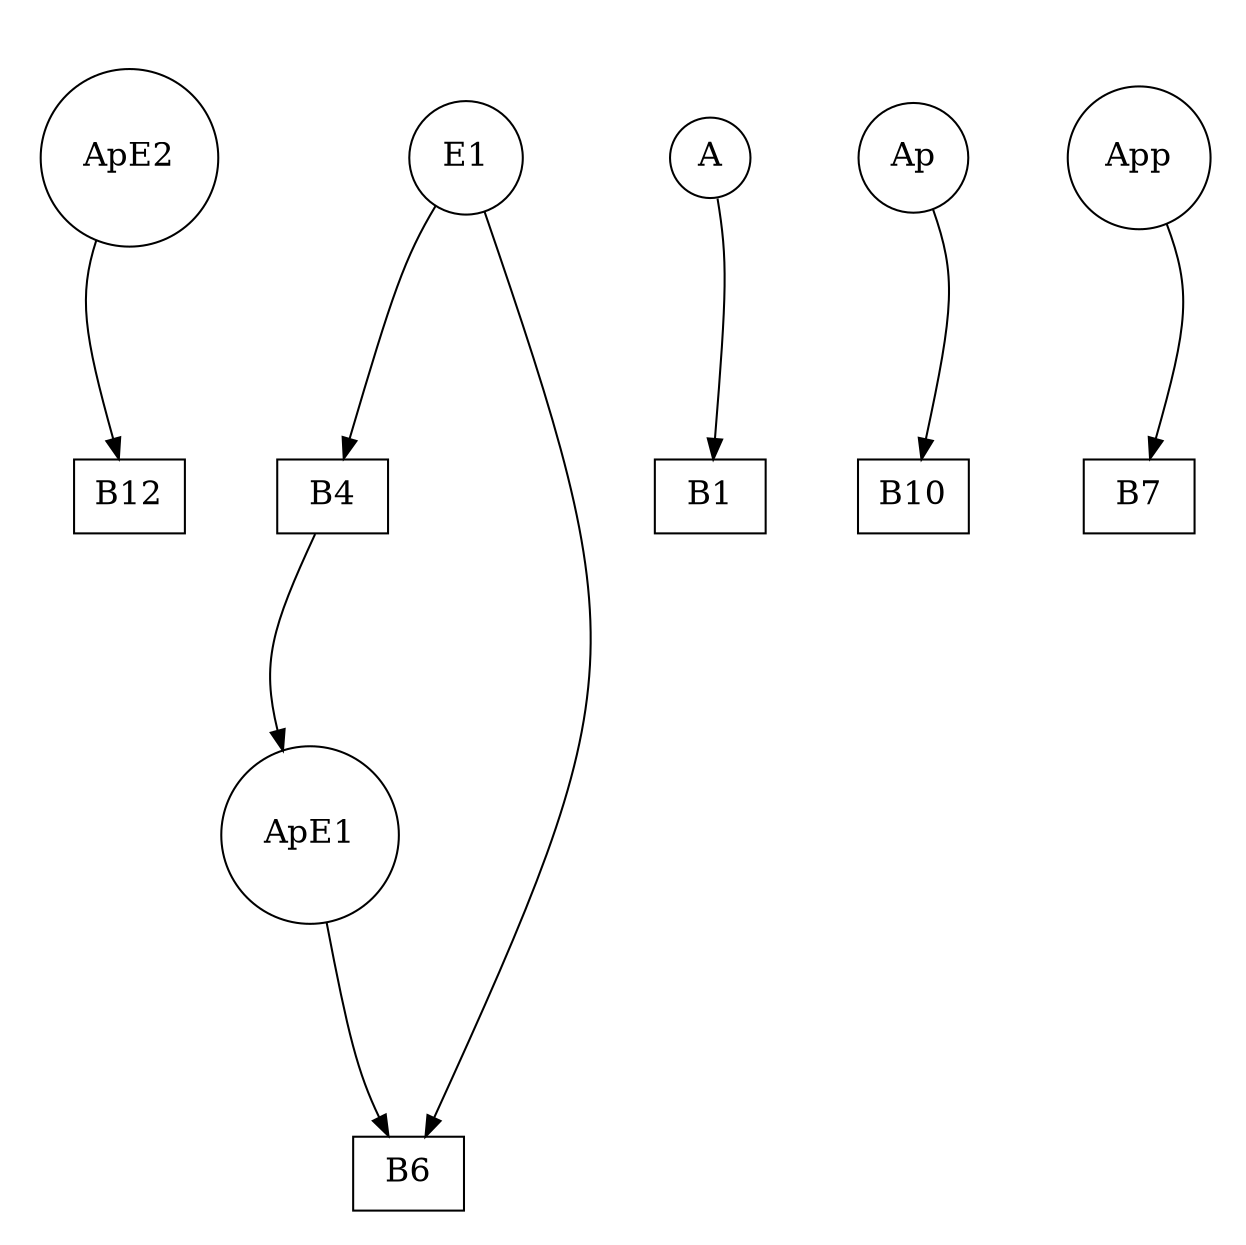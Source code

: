 strict digraph G {
remincross="true";
ratio="fill";
splines="curved";
overlap="true";
size="8.3,8.3";
ApE2 [shape="circle", fontsize=16, pos="50.0,80.0!"];
E1 [shape="circle", fontsize=16, pos="160.0,200.0!"];
A [shape="circle", fontsize=16, pos="0.0,120.0!"];
B12 [shape="box", fontsize=16, pos="0.0,60.0!"];
ApE1 [shape="circle", fontsize=16, pos="260.0,128.0!"];
B10 [shape="box", fontsize=16, pos="110.0,90.0!"];
B7 [shape="box", fontsize=16, pos="300.0,90.0!"];
B6 [shape="box", fontsize=16, pos="320.0,160.0!"];
B4 [shape="box", fontsize=16, pos="220.0,170.0!"];
B1 [shape="box", fontsize=16, pos="0.0,200.0!"];
App [shape="circle", fontsize=16, pos="320.0,120.0!"];
Ap [shape="circle", fontsize=16, pos="160.0,160.0!"];
ApE1 -> B6;
A -> B1;
B6 -> E1;
B4 -> ApE1;
ApE2 -> B12;
App -> B7;
E1 -> B4;
Ap -> B10;
}
